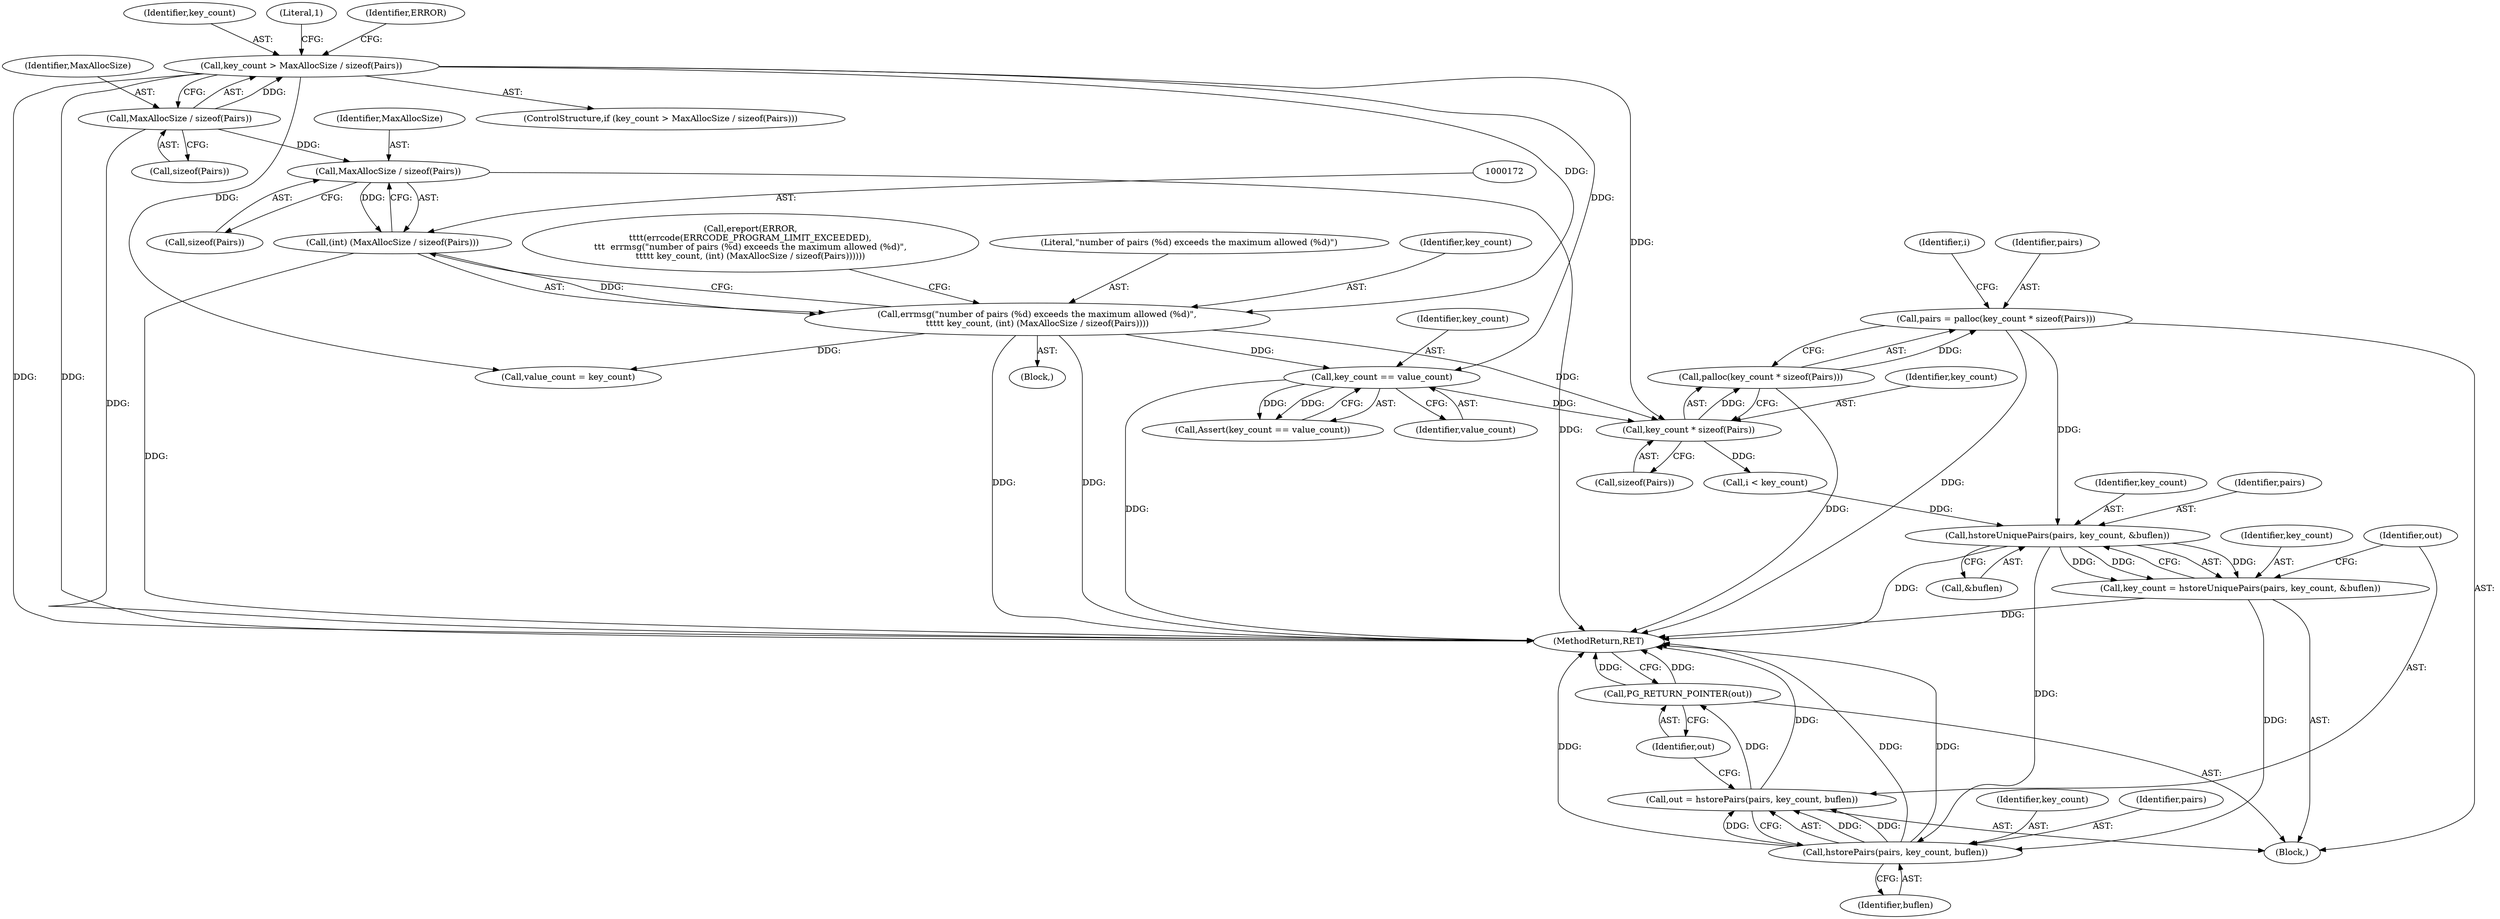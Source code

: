 digraph "0_postgres_31400a673325147e1205326008e32135a78b4d8a_0@integer" {
"1000276" [label="(Call,pairs = palloc(key_count * sizeof(Pairs)))"];
"1000278" [label="(Call,palloc(key_count * sizeof(Pairs)))"];
"1000279" [label="(Call,key_count * sizeof(Pairs))"];
"1000273" [label="(Call,key_count == value_count)"];
"1000157" [label="(Call,key_count > MaxAllocSize / sizeof(Pairs))"];
"1000159" [label="(Call,MaxAllocSize / sizeof(Pairs))"];
"1000168" [label="(Call,errmsg(\"number of pairs (%d) exceeds the maximum allowed (%d)\",\n\t\t\t\t\t key_count, (int) (MaxAllocSize / sizeof(Pairs))))"];
"1000171" [label="(Call,(int) (MaxAllocSize / sizeof(Pairs)))"];
"1000173" [label="(Call,MaxAllocSize / sizeof(Pairs))"];
"1000421" [label="(Call,hstoreUniquePairs(pairs, key_count, &buflen))"];
"1000419" [label="(Call,key_count = hstoreUniquePairs(pairs, key_count, &buflen))"];
"1000428" [label="(Call,hstorePairs(pairs, key_count, buflen))"];
"1000426" [label="(Call,out = hstorePairs(pairs, key_count, buflen))"];
"1000432" [label="(Call,PG_RETURN_POINTER(out))"];
"1000423" [label="(Identifier,key_count)"];
"1000160" [label="(Identifier,MaxAllocSize)"];
"1000157" [label="(Call,key_count > MaxAllocSize / sizeof(Pairs))"];
"1000430" [label="(Identifier,key_count)"];
"1000274" [label="(Identifier,key_count)"];
"1000273" [label="(Call,key_count == value_count)"];
"1000272" [label="(Call,Assert(key_count == value_count))"];
"1000156" [label="(ControlStructure,if (key_count > MaxAllocSize / sizeof(Pairs)))"];
"1000158" [label="(Identifier,key_count)"];
"1000163" [label="(Call,ereport(ERROR,\n\t\t\t\t(errcode(ERRCODE_PROGRAM_LIMIT_EXCEEDED),\n\t\t\t  errmsg(\"number of pairs (%d) exceeds the maximum allowed (%d)\",\n\t\t\t\t\t key_count, (int) (MaxAllocSize / sizeof(Pairs))))))"];
"1000422" [label="(Identifier,pairs)"];
"1000161" [label="(Call,sizeof(Pairs))"];
"1000433" [label="(Identifier,out)"];
"1000175" [label="(Call,sizeof(Pairs))"];
"1000424" [label="(Call,&buflen)"];
"1000279" [label="(Call,key_count * sizeof(Pairs))"];
"1000280" [label="(Identifier,key_count)"];
"1000277" [label="(Identifier,pairs)"];
"1000169" [label="(Literal,\"number of pairs (%d) exceeds the maximum allowed (%d)\")"];
"1000179" [label="(Literal,1)"];
"1000170" [label="(Identifier,key_count)"];
"1000165" [label="(Block,)"];
"1000168" [label="(Call,errmsg(\"number of pairs (%d) exceeds the maximum allowed (%d)\",\n\t\t\t\t\t key_count, (int) (MaxAllocSize / sizeof(Pairs))))"];
"1000275" [label="(Identifier,value_count)"];
"1000281" [label="(Call,sizeof(Pairs))"];
"1000159" [label="(Call,MaxAllocSize / sizeof(Pairs))"];
"1000174" [label="(Identifier,MaxAllocSize)"];
"1000419" [label="(Call,key_count = hstoreUniquePairs(pairs, key_count, &buflen))"];
"1000426" [label="(Call,out = hstorePairs(pairs, key_count, buflen))"];
"1000427" [label="(Identifier,out)"];
"1000278" [label="(Call,palloc(key_count * sizeof(Pairs)))"];
"1000164" [label="(Identifier,ERROR)"];
"1000184" [label="(Call,value_count = key_count)"];
"1000429" [label="(Identifier,pairs)"];
"1000432" [label="(Call,PG_RETURN_POINTER(out))"];
"1000173" [label="(Call,MaxAllocSize / sizeof(Pairs))"];
"1000428" [label="(Call,hstorePairs(pairs, key_count, buflen))"];
"1000287" [label="(Call,i < key_count)"];
"1000431" [label="(Identifier,buflen)"];
"1000105" [label="(Block,)"];
"1000285" [label="(Identifier,i)"];
"1000276" [label="(Call,pairs = palloc(key_count * sizeof(Pairs)))"];
"1000434" [label="(MethodReturn,RET)"];
"1000421" [label="(Call,hstoreUniquePairs(pairs, key_count, &buflen))"];
"1000171" [label="(Call,(int) (MaxAllocSize / sizeof(Pairs)))"];
"1000420" [label="(Identifier,key_count)"];
"1000276" -> "1000105"  [label="AST: "];
"1000276" -> "1000278"  [label="CFG: "];
"1000277" -> "1000276"  [label="AST: "];
"1000278" -> "1000276"  [label="AST: "];
"1000285" -> "1000276"  [label="CFG: "];
"1000276" -> "1000434"  [label="DDG: "];
"1000278" -> "1000276"  [label="DDG: "];
"1000276" -> "1000421"  [label="DDG: "];
"1000278" -> "1000279"  [label="CFG: "];
"1000279" -> "1000278"  [label="AST: "];
"1000278" -> "1000434"  [label="DDG: "];
"1000279" -> "1000278"  [label="DDG: "];
"1000279" -> "1000281"  [label="CFG: "];
"1000280" -> "1000279"  [label="AST: "];
"1000281" -> "1000279"  [label="AST: "];
"1000273" -> "1000279"  [label="DDG: "];
"1000157" -> "1000279"  [label="DDG: "];
"1000168" -> "1000279"  [label="DDG: "];
"1000279" -> "1000287"  [label="DDG: "];
"1000273" -> "1000272"  [label="AST: "];
"1000273" -> "1000275"  [label="CFG: "];
"1000274" -> "1000273"  [label="AST: "];
"1000275" -> "1000273"  [label="AST: "];
"1000272" -> "1000273"  [label="CFG: "];
"1000273" -> "1000434"  [label="DDG: "];
"1000273" -> "1000272"  [label="DDG: "];
"1000273" -> "1000272"  [label="DDG: "];
"1000157" -> "1000273"  [label="DDG: "];
"1000168" -> "1000273"  [label="DDG: "];
"1000157" -> "1000156"  [label="AST: "];
"1000157" -> "1000159"  [label="CFG: "];
"1000158" -> "1000157"  [label="AST: "];
"1000159" -> "1000157"  [label="AST: "];
"1000164" -> "1000157"  [label="CFG: "];
"1000179" -> "1000157"  [label="CFG: "];
"1000157" -> "1000434"  [label="DDG: "];
"1000157" -> "1000434"  [label="DDG: "];
"1000159" -> "1000157"  [label="DDG: "];
"1000157" -> "1000168"  [label="DDG: "];
"1000157" -> "1000184"  [label="DDG: "];
"1000159" -> "1000161"  [label="CFG: "];
"1000160" -> "1000159"  [label="AST: "];
"1000161" -> "1000159"  [label="AST: "];
"1000159" -> "1000434"  [label="DDG: "];
"1000159" -> "1000173"  [label="DDG: "];
"1000168" -> "1000165"  [label="AST: "];
"1000168" -> "1000171"  [label="CFG: "];
"1000169" -> "1000168"  [label="AST: "];
"1000170" -> "1000168"  [label="AST: "];
"1000171" -> "1000168"  [label="AST: "];
"1000163" -> "1000168"  [label="CFG: "];
"1000168" -> "1000434"  [label="DDG: "];
"1000168" -> "1000434"  [label="DDG: "];
"1000171" -> "1000168"  [label="DDG: "];
"1000168" -> "1000184"  [label="DDG: "];
"1000171" -> "1000173"  [label="CFG: "];
"1000172" -> "1000171"  [label="AST: "];
"1000173" -> "1000171"  [label="AST: "];
"1000171" -> "1000434"  [label="DDG: "];
"1000173" -> "1000171"  [label="DDG: "];
"1000173" -> "1000175"  [label="CFG: "];
"1000174" -> "1000173"  [label="AST: "];
"1000175" -> "1000173"  [label="AST: "];
"1000173" -> "1000434"  [label="DDG: "];
"1000421" -> "1000419"  [label="AST: "];
"1000421" -> "1000424"  [label="CFG: "];
"1000422" -> "1000421"  [label="AST: "];
"1000423" -> "1000421"  [label="AST: "];
"1000424" -> "1000421"  [label="AST: "];
"1000419" -> "1000421"  [label="CFG: "];
"1000421" -> "1000434"  [label="DDG: "];
"1000421" -> "1000419"  [label="DDG: "];
"1000421" -> "1000419"  [label="DDG: "];
"1000421" -> "1000419"  [label="DDG: "];
"1000287" -> "1000421"  [label="DDG: "];
"1000421" -> "1000428"  [label="DDG: "];
"1000419" -> "1000105"  [label="AST: "];
"1000420" -> "1000419"  [label="AST: "];
"1000427" -> "1000419"  [label="CFG: "];
"1000419" -> "1000434"  [label="DDG: "];
"1000419" -> "1000428"  [label="DDG: "];
"1000428" -> "1000426"  [label="AST: "];
"1000428" -> "1000431"  [label="CFG: "];
"1000429" -> "1000428"  [label="AST: "];
"1000430" -> "1000428"  [label="AST: "];
"1000431" -> "1000428"  [label="AST: "];
"1000426" -> "1000428"  [label="CFG: "];
"1000428" -> "1000434"  [label="DDG: "];
"1000428" -> "1000434"  [label="DDG: "];
"1000428" -> "1000434"  [label="DDG: "];
"1000428" -> "1000426"  [label="DDG: "];
"1000428" -> "1000426"  [label="DDG: "];
"1000428" -> "1000426"  [label="DDG: "];
"1000426" -> "1000105"  [label="AST: "];
"1000427" -> "1000426"  [label="AST: "];
"1000433" -> "1000426"  [label="CFG: "];
"1000426" -> "1000434"  [label="DDG: "];
"1000426" -> "1000432"  [label="DDG: "];
"1000432" -> "1000105"  [label="AST: "];
"1000432" -> "1000433"  [label="CFG: "];
"1000433" -> "1000432"  [label="AST: "];
"1000434" -> "1000432"  [label="CFG: "];
"1000432" -> "1000434"  [label="DDG: "];
"1000432" -> "1000434"  [label="DDG: "];
}
